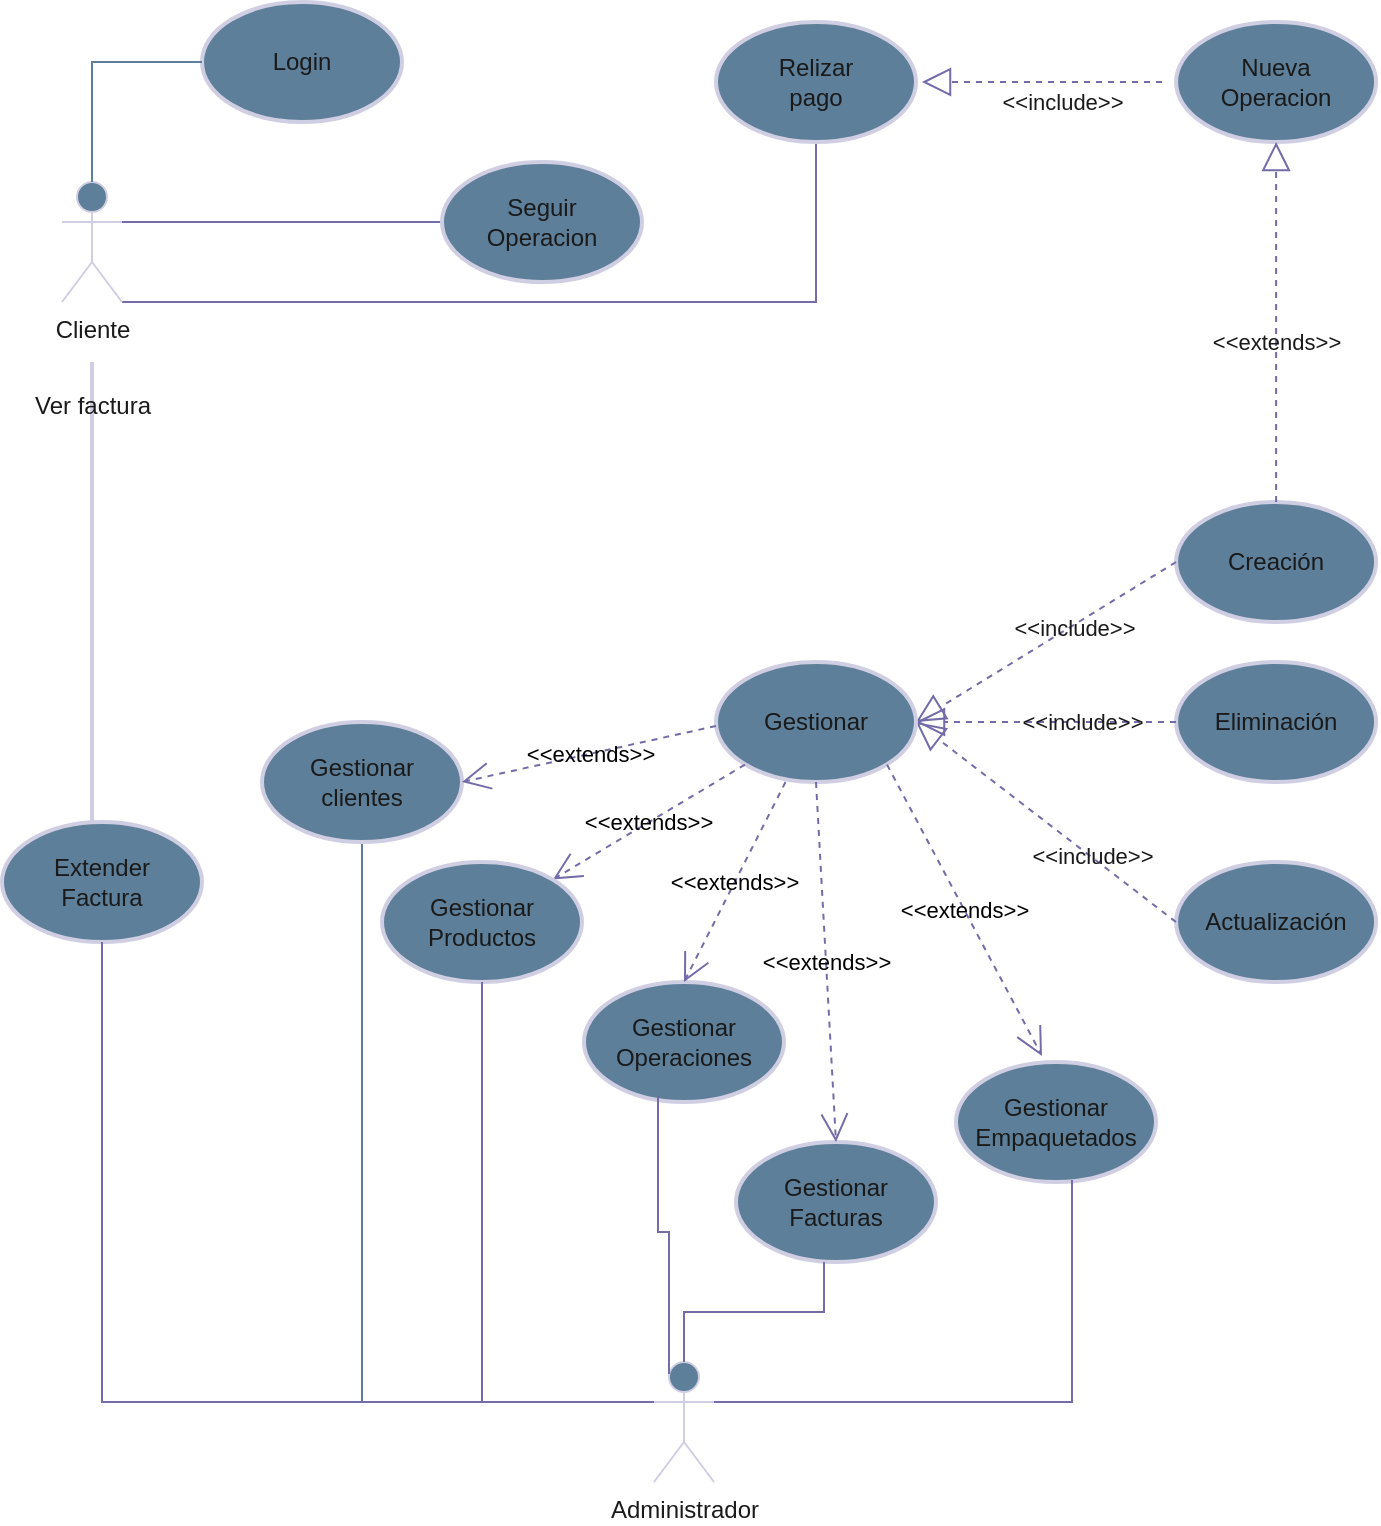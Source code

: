 <mxfile version="22.1.5" type="github">
  <diagram name="Seite-1" id="iST5FQogwhZrNEV7VQwE">
    <mxGraphModel dx="1434" dy="1927" grid="1" gridSize="10" guides="1" tooltips="1" connect="1" arrows="1" fold="1" page="1" pageScale="1" pageWidth="827" pageHeight="1169" math="0" shadow="0">
      <root>
        <mxCell id="0" />
        <mxCell id="1" parent="0" />
        <mxCell id="dcMxioWpRHeYDCzmuS5D-1" style="edgeStyle=orthogonalEdgeStyle;rounded=0;orthogonalLoop=1;jettySize=auto;html=1;exitX=1;exitY=0.333;exitDx=0;exitDy=0;exitPerimeter=0;labelBackgroundColor=none;strokeColor=#736CA8;fontColor=default;endArrow=none;endFill=0;" edge="1" parent="1" source="dcMxioWpRHeYDCzmuS5D-3" target="dcMxioWpRHeYDCzmuS5D-33">
          <mxGeometry relative="1" as="geometry" />
        </mxCell>
        <mxCell id="dcMxioWpRHeYDCzmuS5D-2" style="edgeStyle=orthogonalEdgeStyle;rounded=0;orthogonalLoop=1;jettySize=auto;html=1;exitX=1;exitY=1;exitDx=0;exitDy=0;exitPerimeter=0;labelBackgroundColor=none;strokeColor=#736CA8;fontColor=default;endArrow=none;endFill=0;" edge="1" parent="1" source="dcMxioWpRHeYDCzmuS5D-3" target="dcMxioWpRHeYDCzmuS5D-34">
          <mxGeometry relative="1" as="geometry">
            <Array as="points">
              <mxPoint x="477" y="150" />
            </Array>
          </mxGeometry>
        </mxCell>
        <mxCell id="dcMxioWpRHeYDCzmuS5D-3" value="Cliente&lt;br&gt;" style="shape=umlActor;verticalLabelPosition=bottom;verticalAlign=top;html=1;labelBackgroundColor=none;fillColor=#5D7F99;strokeColor=#D0CEE2;fontColor=#1A1A1A;" vertex="1" parent="1">
          <mxGeometry x="100" y="90" width="30" height="60" as="geometry" />
        </mxCell>
        <mxCell id="dcMxioWpRHeYDCzmuS5D-4" style="edgeStyle=orthogonalEdgeStyle;rounded=0;orthogonalLoop=1;jettySize=auto;html=1;endArrow=none;endFill=0;strokeColor=#5d7f99;" edge="1" parent="1" source="dcMxioWpRHeYDCzmuS5D-5">
          <mxGeometry relative="1" as="geometry">
            <mxPoint x="250" y="700" as="targetPoint" />
          </mxGeometry>
        </mxCell>
        <mxCell id="dcMxioWpRHeYDCzmuS5D-5" value="Gestionar&lt;br&gt;clientes" style="strokeWidth=2;html=1;shape=mxgraph.flowchart.start_1;whiteSpace=wrap;labelBackgroundColor=none;fillColor=#5D7F99;strokeColor=#D0CEE2;fontColor=#1A1A1A;" vertex="1" parent="1">
          <mxGeometry x="200" y="360" width="100" height="60" as="geometry" />
        </mxCell>
        <mxCell id="dcMxioWpRHeYDCzmuS5D-6" value="Administrador&lt;br&gt;" style="shape=umlActor;verticalLabelPosition=bottom;verticalAlign=top;html=1;labelBackgroundColor=none;fillColor=#5D7F99;strokeColor=#D0CEE2;fontColor=#1A1A1A;" vertex="1" parent="1">
          <mxGeometry x="396" y="680" width="30" height="60" as="geometry" />
        </mxCell>
        <mxCell id="dcMxioWpRHeYDCzmuS5D-7" value="Creación" style="strokeWidth=2;html=1;shape=mxgraph.flowchart.start_1;whiteSpace=wrap;labelBackgroundColor=none;fillColor=#5D7F99;strokeColor=#D0CEE2;fontColor=#1A1A1A;" vertex="1" parent="1">
          <mxGeometry x="657.05" y="250" width="100" height="60" as="geometry" />
        </mxCell>
        <mxCell id="dcMxioWpRHeYDCzmuS5D-8" value="Eliminación" style="strokeWidth=2;html=1;shape=mxgraph.flowchart.start_1;whiteSpace=wrap;labelBackgroundColor=none;fillColor=#5D7F99;strokeColor=#D0CEE2;fontColor=#1A1A1A;" vertex="1" parent="1">
          <mxGeometry x="657.05" y="330" width="100" height="60" as="geometry" />
        </mxCell>
        <mxCell id="dcMxioWpRHeYDCzmuS5D-9" value="Actualización" style="strokeWidth=2;html=1;shape=mxgraph.flowchart.start_1;whiteSpace=wrap;labelBackgroundColor=none;fillColor=#5D7F99;strokeColor=#D0CEE2;fontColor=#1A1A1A;" vertex="1" parent="1">
          <mxGeometry x="657.05" y="430" width="100" height="60" as="geometry" />
        </mxCell>
        <mxCell id="dcMxioWpRHeYDCzmuS5D-10" value="Gestionar&lt;br&gt;Operaciones" style="strokeWidth=2;html=1;shape=mxgraph.flowchart.start_1;whiteSpace=wrap;labelBackgroundColor=none;fillColor=#5D7F99;strokeColor=#D0CEE2;fontColor=#1A1A1A;" vertex="1" parent="1">
          <mxGeometry x="361" y="490" width="100" height="60" as="geometry" />
        </mxCell>
        <mxCell id="dcMxioWpRHeYDCzmuS5D-11" value="" style="endArrow=block;dashed=1;endFill=0;endSize=12;html=1;rounded=0;exitX=0;exitY=0.5;exitDx=0;exitDy=0;exitPerimeter=0;entryX=1;entryY=0.5;entryDx=0;entryDy=0;entryPerimeter=0;labelBackgroundColor=none;strokeColor=#736CA8;fontColor=default;" edge="1" parent="1" source="dcMxioWpRHeYDCzmuS5D-7" target="dcMxioWpRHeYDCzmuS5D-18">
          <mxGeometry width="160" relative="1" as="geometry">
            <mxPoint x="327" y="510" as="sourcePoint" />
            <mxPoint x="487" y="510" as="targetPoint" />
          </mxGeometry>
        </mxCell>
        <mxCell id="dcMxioWpRHeYDCzmuS5D-12" value="&amp;lt;&amp;lt;include&amp;gt;&amp;gt;" style="edgeLabel;html=1;align=center;verticalAlign=middle;resizable=0;points=[];labelBackgroundColor=none;fontColor=#1A1A1A;" connectable="0" vertex="1" parent="dcMxioWpRHeYDCzmuS5D-11">
          <mxGeometry x="-0.2" y="1" relative="1" as="geometry">
            <mxPoint as="offset" />
          </mxGeometry>
        </mxCell>
        <mxCell id="dcMxioWpRHeYDCzmuS5D-13" value="" style="endArrow=block;dashed=1;endFill=0;endSize=12;html=1;rounded=0;labelBackgroundColor=none;strokeColor=#736CA8;fontColor=default;" edge="1" parent="1" source="dcMxioWpRHeYDCzmuS5D-18">
          <mxGeometry width="160" relative="1" as="geometry">
            <mxPoint x="657" y="360" as="sourcePoint" />
            <mxPoint x="477" y="360" as="targetPoint" />
          </mxGeometry>
        </mxCell>
        <mxCell id="dcMxioWpRHeYDCzmuS5D-14" value="" style="endArrow=block;dashed=1;endFill=0;endSize=12;html=1;rounded=0;labelBackgroundColor=none;strokeColor=#736CA8;fontColor=default;" edge="1" parent="1">
          <mxGeometry width="160" relative="1" as="geometry">
            <mxPoint x="657" y="460" as="sourcePoint" />
            <mxPoint x="527" y="360" as="targetPoint" />
          </mxGeometry>
        </mxCell>
        <mxCell id="dcMxioWpRHeYDCzmuS5D-15" value="&amp;lt;&amp;lt;include&amp;gt;&amp;gt;" style="edgeLabel;html=1;align=center;verticalAlign=middle;resizable=0;points=[];labelBackgroundColor=none;fontColor=#1A1A1A;" connectable="0" vertex="1" parent="dcMxioWpRHeYDCzmuS5D-14">
          <mxGeometry x="-0.348" y="-1" relative="1" as="geometry">
            <mxPoint as="offset" />
          </mxGeometry>
        </mxCell>
        <mxCell id="dcMxioWpRHeYDCzmuS5D-16" value="" style="endArrow=block;dashed=1;endFill=0;endSize=12;html=1;rounded=0;labelBackgroundColor=none;strokeColor=#736CA8;fontColor=default;" edge="1" parent="1" target="dcMxioWpRHeYDCzmuS5D-18">
          <mxGeometry width="160" relative="1" as="geometry">
            <mxPoint x="657" y="360" as="sourcePoint" />
            <mxPoint x="477" y="360" as="targetPoint" />
          </mxGeometry>
        </mxCell>
        <mxCell id="dcMxioWpRHeYDCzmuS5D-17" value="&amp;lt;&amp;lt;include&amp;gt;&amp;gt;" style="edgeLabel;html=1;align=center;verticalAlign=middle;resizable=0;points=[];labelBackgroundColor=none;fontColor=#1A1A1A;" connectable="0" vertex="1" parent="dcMxioWpRHeYDCzmuS5D-16">
          <mxGeometry x="-0.27" relative="1" as="geometry">
            <mxPoint as="offset" />
          </mxGeometry>
        </mxCell>
        <mxCell id="dcMxioWpRHeYDCzmuS5D-18" value="Gestionar" style="strokeWidth=2;html=1;shape=mxgraph.flowchart.start_1;whiteSpace=wrap;labelBackgroundColor=none;fillColor=#5D7F99;strokeColor=#D0CEE2;fontColor=#1A1A1A;" vertex="1" parent="1">
          <mxGeometry x="427" y="330" width="100" height="60" as="geometry" />
        </mxCell>
        <mxCell id="dcMxioWpRHeYDCzmuS5D-19" value="&amp;lt;&amp;lt;extends&amp;gt;&amp;gt;" style="endArrow=open;endSize=12;dashed=1;html=1;rounded=0;entryX=0.5;entryY=0;entryDx=0;entryDy=0;entryPerimeter=0;labelBackgroundColor=none;strokeColor=#736CA8;fontColor=default;" edge="1" parent="1" source="dcMxioWpRHeYDCzmuS5D-18" target="dcMxioWpRHeYDCzmuS5D-10">
          <mxGeometry width="160" relative="1" as="geometry">
            <mxPoint x="358" y="510" as="sourcePoint" />
            <mxPoint x="408.769" y="410" as="targetPoint" />
          </mxGeometry>
        </mxCell>
        <mxCell id="dcMxioWpRHeYDCzmuS5D-20" value="Gestionar&lt;br&gt;Facturas" style="strokeWidth=2;html=1;shape=mxgraph.flowchart.start_1;whiteSpace=wrap;labelBackgroundColor=none;fillColor=#5D7F99;strokeColor=#D0CEE2;fontColor=#1A1A1A;" vertex="1" parent="1">
          <mxGeometry x="437" y="570" width="100" height="60" as="geometry" />
        </mxCell>
        <mxCell id="dcMxioWpRHeYDCzmuS5D-21" value="&amp;lt;&amp;lt;extends&amp;gt;&amp;gt;" style="endArrow=open;endSize=12;dashed=1;html=1;rounded=0;exitX=0.5;exitY=1;exitDx=0;exitDy=0;exitPerimeter=0;entryX=0.5;entryY=0;entryDx=0;entryDy=0;entryPerimeter=0;labelBackgroundColor=none;strokeColor=#736CA8;fontColor=default;" edge="1" parent="1" source="dcMxioWpRHeYDCzmuS5D-18" target="dcMxioWpRHeYDCzmuS5D-20">
          <mxGeometry width="160" relative="1" as="geometry">
            <mxPoint x="528" y="530" as="sourcePoint" />
            <mxPoint x="458" y="440" as="targetPoint" />
          </mxGeometry>
        </mxCell>
        <mxCell id="dcMxioWpRHeYDCzmuS5D-22" value="Gestionar Empaquetados" style="strokeWidth=2;html=1;shape=mxgraph.flowchart.start_1;whiteSpace=wrap;labelBackgroundColor=none;fillColor=#5D7F99;strokeColor=#D0CEE2;fontColor=#1A1A1A;" vertex="1" parent="1">
          <mxGeometry x="547" y="530" width="100" height="60" as="geometry" />
        </mxCell>
        <mxCell id="dcMxioWpRHeYDCzmuS5D-23" value="&amp;lt;&amp;lt;extends&amp;gt;&amp;gt;" style="endArrow=open;endSize=12;dashed=1;html=1;rounded=0;entryX=0.43;entryY=-0.05;entryDx=0;entryDy=0;entryPerimeter=0;exitX=0.855;exitY=0.855;exitDx=0;exitDy=0;exitPerimeter=0;labelBackgroundColor=none;strokeColor=#736CA8;fontColor=default;" edge="1" parent="1" source="dcMxioWpRHeYDCzmuS5D-18" target="dcMxioWpRHeYDCzmuS5D-22">
          <mxGeometry width="160" relative="1" as="geometry">
            <mxPoint x="550" y="410" as="sourcePoint" />
            <mxPoint x="538" y="380" as="targetPoint" />
          </mxGeometry>
        </mxCell>
        <mxCell id="dcMxioWpRHeYDCzmuS5D-24" value="&amp;lt;&amp;lt;extends&amp;gt;&amp;gt;" style="endArrow=open;endSize=12;dashed=1;html=1;rounded=0;entryX=0.855;entryY=0.145;entryDx=0;entryDy=0;entryPerimeter=0;exitX=0.145;exitY=0.855;exitDx=0;exitDy=0;exitPerimeter=0;labelBackgroundColor=none;strokeColor=#736CA8;fontColor=default;" edge="1" parent="1" source="dcMxioWpRHeYDCzmuS5D-18" target="dcMxioWpRHeYDCzmuS5D-27">
          <mxGeometry x="-0.002" width="160" relative="1" as="geometry">
            <mxPoint x="360" y="360" as="sourcePoint" />
            <mxPoint x="361" y="330" as="targetPoint" />
            <mxPoint as="offset" />
          </mxGeometry>
        </mxCell>
        <mxCell id="dcMxioWpRHeYDCzmuS5D-25" style="edgeStyle=orthogonalEdgeStyle;rounded=0;orthogonalLoop=1;jettySize=auto;html=1;entryX=0.58;entryY=0.983;entryDx=0;entryDy=0;entryPerimeter=0;labelBackgroundColor=none;strokeColor=#736CA8;fontColor=default;endArrow=none;endFill=0;" edge="1" parent="1" source="dcMxioWpRHeYDCzmuS5D-6" target="dcMxioWpRHeYDCzmuS5D-22">
          <mxGeometry relative="1" as="geometry">
            <Array as="points">
              <mxPoint x="605" y="700" />
            </Array>
          </mxGeometry>
        </mxCell>
        <mxCell id="dcMxioWpRHeYDCzmuS5D-26" style="edgeStyle=orthogonalEdgeStyle;rounded=0;orthogonalLoop=1;jettySize=auto;html=1;exitX=0.5;exitY=0;exitDx=0;exitDy=0;exitPerimeter=0;entryX=0.44;entryY=1;entryDx=0;entryDy=0;entryPerimeter=0;labelBackgroundColor=none;strokeColor=#736CA8;fontColor=default;endArrow=none;endFill=0;" edge="1" parent="1" source="dcMxioWpRHeYDCzmuS5D-6" target="dcMxioWpRHeYDCzmuS5D-20">
          <mxGeometry relative="1" as="geometry" />
        </mxCell>
        <mxCell id="dcMxioWpRHeYDCzmuS5D-27" value="Gestionar&lt;br&gt;Productos" style="strokeWidth=2;html=1;shape=mxgraph.flowchart.start_1;whiteSpace=wrap;labelBackgroundColor=none;fillColor=#5D7F99;strokeColor=#D0CEE2;fontColor=#1A1A1A;" vertex="1" parent="1">
          <mxGeometry x="260" y="430" width="100" height="60" as="geometry" />
        </mxCell>
        <mxCell id="dcMxioWpRHeYDCzmuS5D-28" style="edgeStyle=orthogonalEdgeStyle;rounded=0;orthogonalLoop=1;jettySize=auto;html=1;exitX=0.25;exitY=0.1;exitDx=0;exitDy=0;exitPerimeter=0;entryX=0.37;entryY=0.95;entryDx=0;entryDy=0;entryPerimeter=0;labelBackgroundColor=none;strokeColor=#736CA8;fontColor=default;endArrow=none;endFill=0;" edge="1" parent="1" source="dcMxioWpRHeYDCzmuS5D-6" target="dcMxioWpRHeYDCzmuS5D-10">
          <mxGeometry relative="1" as="geometry" />
        </mxCell>
        <mxCell id="dcMxioWpRHeYDCzmuS5D-29" style="edgeStyle=orthogonalEdgeStyle;rounded=0;orthogonalLoop=1;jettySize=auto;html=1;exitX=0;exitY=0.333;exitDx=0;exitDy=0;exitPerimeter=0;entryX=0.5;entryY=1;entryDx=0;entryDy=0;entryPerimeter=0;labelBackgroundColor=none;strokeColor=#736CA8;fontColor=default;endArrow=none;endFill=0;" edge="1" parent="1" source="dcMxioWpRHeYDCzmuS5D-6" target="dcMxioWpRHeYDCzmuS5D-27">
          <mxGeometry relative="1" as="geometry" />
        </mxCell>
        <mxCell id="dcMxioWpRHeYDCzmuS5D-30" value="Nueva&lt;br&gt;Operacion" style="strokeWidth=2;html=1;shape=mxgraph.flowchart.start_1;whiteSpace=wrap;labelBackgroundColor=none;fillColor=#5D7F99;strokeColor=#D0CEE2;fontColor=#1A1A1A;" vertex="1" parent="1">
          <mxGeometry x="657.05" y="10" width="100" height="60" as="geometry" />
        </mxCell>
        <mxCell id="dcMxioWpRHeYDCzmuS5D-31" value="" style="endArrow=block;dashed=1;endFill=0;endSize=12;html=1;rounded=0;exitX=0.5;exitY=0;exitDx=0;exitDy=0;exitPerimeter=0;entryX=0.5;entryY=1;entryDx=0;entryDy=0;entryPerimeter=0;labelBackgroundColor=none;strokeColor=#736CA8;fontColor=default;" edge="1" parent="1" source="dcMxioWpRHeYDCzmuS5D-7" target="dcMxioWpRHeYDCzmuS5D-30">
          <mxGeometry width="160" relative="1" as="geometry">
            <mxPoint x="667" y="290" as="sourcePoint" />
            <mxPoint x="537" y="370" as="targetPoint" />
          </mxGeometry>
        </mxCell>
        <mxCell id="dcMxioWpRHeYDCzmuS5D-32" value="&amp;lt;&amp;lt;extends&amp;gt;&amp;gt;" style="edgeLabel;html=1;align=center;verticalAlign=middle;resizable=0;points=[];fontSize=11;labelBackgroundColor=none;fontColor=#1A1A1A;" connectable="0" vertex="1" parent="dcMxioWpRHeYDCzmuS5D-31">
          <mxGeometry x="-0.477" relative="1" as="geometry">
            <mxPoint y="-33" as="offset" />
          </mxGeometry>
        </mxCell>
        <mxCell id="dcMxioWpRHeYDCzmuS5D-33" value="Seguir&lt;br&gt;Operacion" style="strokeWidth=2;html=1;shape=mxgraph.flowchart.start_1;whiteSpace=wrap;labelBackgroundColor=none;fillColor=#5D7F99;strokeColor=#D0CEE2;fontColor=#1A1A1A;" vertex="1" parent="1">
          <mxGeometry x="290" y="80" width="100" height="60" as="geometry" />
        </mxCell>
        <mxCell id="dcMxioWpRHeYDCzmuS5D-34" value="Relizar&lt;br&gt;pago" style="strokeWidth=2;html=1;shape=mxgraph.flowchart.start_1;whiteSpace=wrap;labelBackgroundColor=none;fillColor=#5D7F99;strokeColor=#D0CEE2;fontColor=#1A1A1A;" vertex="1" parent="1">
          <mxGeometry x="427" y="10" width="100" height="60" as="geometry" />
        </mxCell>
        <mxCell id="dcMxioWpRHeYDCzmuS5D-35" value="Extender&lt;br&gt;Factura" style="strokeWidth=2;html=1;shape=mxgraph.flowchart.start_1;whiteSpace=wrap;labelBackgroundColor=none;fillColor=#5D7F99;strokeColor=#D0CEE2;fontColor=#1A1A1A;" vertex="1" parent="1">
          <mxGeometry x="70" y="410" width="100" height="60" as="geometry" />
        </mxCell>
        <mxCell id="dcMxioWpRHeYDCzmuS5D-36" style="edgeStyle=orthogonalEdgeStyle;rounded=0;orthogonalLoop=1;jettySize=auto;html=1;exitX=0;exitY=0.333;exitDx=0;exitDy=0;exitPerimeter=0;entryX=0.5;entryY=1;entryDx=0;entryDy=0;entryPerimeter=0;labelBackgroundColor=none;strokeColor=#736CA8;fontColor=default;endArrow=none;endFill=0;" edge="1" parent="1" source="dcMxioWpRHeYDCzmuS5D-6" target="dcMxioWpRHeYDCzmuS5D-35">
          <mxGeometry relative="1" as="geometry" />
        </mxCell>
        <mxCell id="dcMxioWpRHeYDCzmuS5D-37" value="" style="endArrow=block;dashed=1;endFill=0;endSize=12;html=1;rounded=0;labelBackgroundColor=none;strokeColor=#736CA8;fontColor=default;" edge="1" parent="1">
          <mxGeometry width="160" relative="1" as="geometry">
            <mxPoint x="650" y="40" as="sourcePoint" />
            <mxPoint x="530" y="40" as="targetPoint" />
          </mxGeometry>
        </mxCell>
        <mxCell id="dcMxioWpRHeYDCzmuS5D-38" value="&amp;lt;&amp;lt;include&amp;gt;&amp;gt;" style="edgeLabel;html=1;align=center;verticalAlign=middle;resizable=0;points=[];labelBackgroundColor=none;fontColor=#1A1A1A;rotation=0;" connectable="0" vertex="1" parent="dcMxioWpRHeYDCzmuS5D-37">
          <mxGeometry x="-0.231" y="1" relative="1" as="geometry">
            <mxPoint x="-4" y="9" as="offset" />
          </mxGeometry>
        </mxCell>
        <mxCell id="dcMxioWpRHeYDCzmuS5D-39" value="Ver factura" style="line;strokeWidth=2;direction=south;html=1;labelBackgroundColor=none;fillColor=#5D7F99;strokeColor=#D0CEE2;fontColor=#1A1A1A;" vertex="1" parent="1">
          <mxGeometry x="110" y="180" width="10" height="230" as="geometry" />
        </mxCell>
        <mxCell id="dcMxioWpRHeYDCzmuS5D-40" value="Login" style="strokeWidth=2;html=1;shape=mxgraph.flowchart.start_1;whiteSpace=wrap;strokeColor=#D0CEE2;fontColor=#1A1A1A;fillColor=#5D7F99;" vertex="1" parent="1">
          <mxGeometry x="170" width="100" height="60" as="geometry" />
        </mxCell>
        <mxCell id="dcMxioWpRHeYDCzmuS5D-41" style="edgeStyle=orthogonalEdgeStyle;rounded=0;orthogonalLoop=1;jettySize=auto;html=1;exitX=0.5;exitY=0;exitDx=0;exitDy=0;exitPerimeter=0;entryX=0;entryY=0.5;entryDx=0;entryDy=0;entryPerimeter=0;endArrow=none;endFill=0;strokeColor=#5d7f99;" edge="1" parent="1" source="dcMxioWpRHeYDCzmuS5D-3" target="dcMxioWpRHeYDCzmuS5D-40">
          <mxGeometry relative="1" as="geometry" />
        </mxCell>
        <mxCell id="dcMxioWpRHeYDCzmuS5D-42" value="&amp;lt;&amp;lt;extends&amp;gt;&amp;gt;" style="endArrow=open;endSize=12;dashed=1;html=1;rounded=0;entryX=1;entryY=0.5;entryDx=0;entryDy=0;entryPerimeter=0;exitX=0.145;exitY=0.855;exitDx=0;exitDy=0;exitPerimeter=0;labelBackgroundColor=none;strokeColor=#736CA8;fontColor=default;" edge="1" parent="1" target="dcMxioWpRHeYDCzmuS5D-5">
          <mxGeometry x="-0.002" width="160" relative="1" as="geometry">
            <mxPoint x="427" y="362" as="sourcePoint" />
            <mxPoint x="331" y="420" as="targetPoint" />
            <mxPoint as="offset" />
          </mxGeometry>
        </mxCell>
      </root>
    </mxGraphModel>
  </diagram>
</mxfile>
